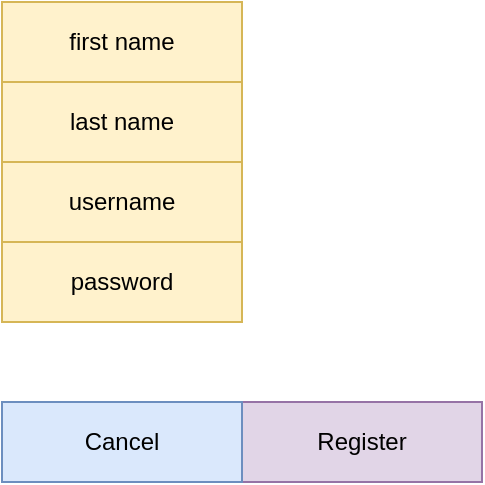 <mxfile version="14.7.4" type="embed" pages="3"><diagram id="QZciY9RuoDXIQjgG95s8" name="register"><mxGraphModel dx="1383" dy="720" grid="1" gridSize="10" guides="1" tooltips="1" connect="1" arrows="1" fold="1" page="1" pageScale="1" pageWidth="850" pageHeight="1100" math="0" shadow="0"><root><mxCell id="781fqeH9izkSVlW5KmwO-0"/><mxCell id="781fqeH9izkSVlW5KmwO-1" parent="781fqeH9izkSVlW5KmwO-0"/><mxCell id="GAPpR718emSdMTzTtGiy-5" value="first name" style="rounded=0;whiteSpace=wrap;html=1;fillColor=#fff2cc;strokeColor=#d6b656;" parent="781fqeH9izkSVlW5KmwO-1" vertex="1"><mxGeometry x="40" y="40" width="120" height="40" as="geometry"/></mxCell><mxCell id="GAPpR718emSdMTzTtGiy-7" value="last name" style="rounded=0;whiteSpace=wrap;html=1;fillColor=#fff2cc;strokeColor=#d6b656;" parent="781fqeH9izkSVlW5KmwO-1" vertex="1"><mxGeometry x="40" y="80" width="120" height="40" as="geometry"/></mxCell><mxCell id="GAPpR718emSdMTzTtGiy-8" value="Register" style="rounded=0;whiteSpace=wrap;html=1;fillColor=#e1d5e7;strokeColor=#9673a6;" parent="781fqeH9izkSVlW5KmwO-1" vertex="1"><mxGeometry x="160" y="240" width="120" height="40" as="geometry"/></mxCell><mxCell id="GAPpR718emSdMTzTtGiy-9" value="Cancel" style="rounded=0;whiteSpace=wrap;html=1;fillColor=#dae8fc;strokeColor=#6c8ebf;" parent="781fqeH9izkSVlW5KmwO-1" vertex="1"><mxGeometry x="40" y="240" width="120" height="40" as="geometry"/></mxCell><mxCell id="CqiDS2GnmX2IFIvmAgDe-0" value="password" style="rounded=0;whiteSpace=wrap;html=1;fillColor=#fff2cc;strokeColor=#d6b656;" parent="781fqeH9izkSVlW5KmwO-1" vertex="1"><mxGeometry x="40" y="160" width="120" height="40" as="geometry"/></mxCell><mxCell id="CqiDS2GnmX2IFIvmAgDe-1" value="username" style="rounded=0;whiteSpace=wrap;html=1;fillColor=#fff2cc;strokeColor=#d6b656;" parent="781fqeH9izkSVlW5KmwO-1" vertex="1"><mxGeometry x="40" y="120" width="120" height="40" as="geometry"/></mxCell></root></mxGraphModel></diagram><diagram id="8g-xlDSzGopXTCbMyOv-" name="login"><mxGraphModel dx="1383" dy="720" grid="1" gridSize="10" guides="1" tooltips="1" connect="1" arrows="1" fold="1" page="1" pageScale="1" pageWidth="850" pageHeight="1100" math="0" shadow="0"><root><mxCell id="RTGksk3s0Q4b2S-w77BZ-0"/><mxCell id="RTGksk3s0Q4b2S-w77BZ-1" parent="RTGksk3s0Q4b2S-w77BZ-0"/><mxCell id="HZYjA9fhhq8oLKRQNYdf-7" value="Sign in" style="rounded=0;whiteSpace=wrap;html=1;fillColor=#e1d5e7;strokeColor=#9673a6;" parent="RTGksk3s0Q4b2S-w77BZ-1" vertex="1"><mxGeometry x="160" y="200" width="120" height="40" as="geometry"/></mxCell><mxCell id="HZYjA9fhhq8oLKRQNYdf-8" value="Cancel" style="rounded=0;whiteSpace=wrap;html=1;fillColor=#dae8fc;strokeColor=#6c8ebf;" parent="RTGksk3s0Q4b2S-w77BZ-1" vertex="1"><mxGeometry x="40" y="200" width="120" height="40" as="geometry"/></mxCell><mxCell id="HZYjA9fhhq8oLKRQNYdf-11" value="email" style="rounded=0;whiteSpace=wrap;html=1;fillColor=#fff2cc;strokeColor=#d6b656;" parent="RTGksk3s0Q4b2S-w77BZ-1" vertex="1"><mxGeometry x="40" y="80" width="120" height="40" as="geometry"/></mxCell><mxCell id="HZYjA9fhhq8oLKRQNYdf-12" value="password" style="rounded=0;whiteSpace=wrap;html=1;fillColor=#fff2cc;strokeColor=#d6b656;" parent="RTGksk3s0Q4b2S-w77BZ-1" vertex="1"><mxGeometry x="40" y="120" width="120" height="40" as="geometry"/></mxCell><mxCell id="HZYjA9fhhq8oLKRQNYdf-14" value="logo" style="rounded=0;whiteSpace=wrap;html=1;fillColor=#f5f5f5;strokeColor=#666666;fontColor=#333333;" parent="RTGksk3s0Q4b2S-w77BZ-1" vertex="1"><mxGeometry x="40" y="40" width="120" height="40" as="geometry"/></mxCell></root></mxGraphModel></diagram><diagram id="_IsXmshSabvetO7LGwU9" name="layout"><mxGraphModel dx="1383" dy="720" grid="1" gridSize="10" guides="1" tooltips="1" connect="1" arrows="1" fold="1" page="1" pageScale="1" pageWidth="850" pageHeight="1100" math="0" shadow="0"><root><mxCell id="QDMnHG924GbtXgi1lh7O-0"/><mxCell id="QDMnHG924GbtXgi1lh7O-1" parent="QDMnHG924GbtXgi1lh7O-0"/><mxCell id="QDMnHG924GbtXgi1lh7O-2" value="" style="rounded=0;whiteSpace=wrap;html=1;" parent="QDMnHG924GbtXgi1lh7O-1" vertex="1"><mxGeometry x="40" y="40" width="520" height="40" as="geometry"/></mxCell><mxCell id="QDMnHG924GbtXgi1lh7O-3" value="" style="rounded=0;whiteSpace=wrap;html=1;" parent="QDMnHG924GbtXgi1lh7O-1" vertex="1"><mxGeometry x="40" y="80" width="160" height="200" as="geometry"/></mxCell><mxCell id="QDMnHG924GbtXgi1lh7O-4" value="" style="rounded=0;whiteSpace=wrap;html=1;" parent="QDMnHG924GbtXgi1lh7O-1" vertex="1"><mxGeometry x="200" y="80" width="360" height="200" as="geometry"/></mxCell><mxCell id="QDMnHG924GbtXgi1lh7O-5" value="navbar" style="rounded=0;whiteSpace=wrap;html=1;" parent="QDMnHG924GbtXgi1lh7O-1" vertex="1"><mxGeometry x="40" y="40" width="520" height="40" as="geometry"/></mxCell><mxCell id="QDMnHG924GbtXgi1lh7O-6" value="sidebar" style="rounded=0;whiteSpace=wrap;html=1;" parent="QDMnHG924GbtXgi1lh7O-1" vertex="1"><mxGeometry x="40" y="80" width="160" height="200" as="geometry"/></mxCell><mxCell id="QDMnHG924GbtXgi1lh7O-7" value="content" style="rounded=0;whiteSpace=wrap;html=1;" parent="QDMnHG924GbtXgi1lh7O-1" vertex="1"><mxGeometry x="200" y="80" width="360" height="200" as="geometry"/></mxCell><mxCell id="LMmUt1tjvbjSZnAY92d7-0" value="navbar" style="rounded=0;whiteSpace=wrap;html=1;" parent="QDMnHG924GbtXgi1lh7O-1" vertex="1"><mxGeometry x="40" y="320" width="520" height="40" as="geometry"/></mxCell><mxCell id="LMmUt1tjvbjSZnAY92d7-2" value="content" style="rounded=0;whiteSpace=wrap;html=1;" parent="QDMnHG924GbtXgi1lh7O-1" vertex="1"><mxGeometry x="40" y="360" width="520" height="200" as="geometry"/></mxCell><mxCell id="LMmUt1tjvbjSZnAY92d7-4" value="sidebar" style="rounded=0;whiteSpace=wrap;html=1;" parent="QDMnHG924GbtXgi1lh7O-1" vertex="1"><mxGeometry x="40" y="600" width="160" height="200" as="geometry"/></mxCell><mxCell id="LMmUt1tjvbjSZnAY92d7-5" value="content" style="rounded=0;whiteSpace=wrap;html=1;" parent="QDMnHG924GbtXgi1lh7O-1" vertex="1"><mxGeometry x="200" y="600" width="360" height="200" as="geometry"/></mxCell><mxCell id="LMmUt1tjvbjSZnAY92d7-6" value="navbar" style="rounded=0;whiteSpace=wrap;html=1;" parent="QDMnHG924GbtXgi1lh7O-1" vertex="1"><mxGeometry x="40" y="840" width="520" height="40" as="geometry"/></mxCell><mxCell id="LMmUt1tjvbjSZnAY92d7-7" value="page 1" style="rounded=0;whiteSpace=wrap;html=1;" parent="QDMnHG924GbtXgi1lh7O-1" vertex="1"><mxGeometry x="40" y="880" width="520" height="200" as="geometry"/></mxCell><mxCell id="LMmUt1tjvbjSZnAY92d7-8" value="page 2" style="rounded=0;whiteSpace=wrap;html=1;" parent="QDMnHG924GbtXgi1lh7O-1" vertex="1"><mxGeometry x="40" y="1080" width="520" height="200" as="geometry"/></mxCell></root></mxGraphModel></diagram></mxfile>